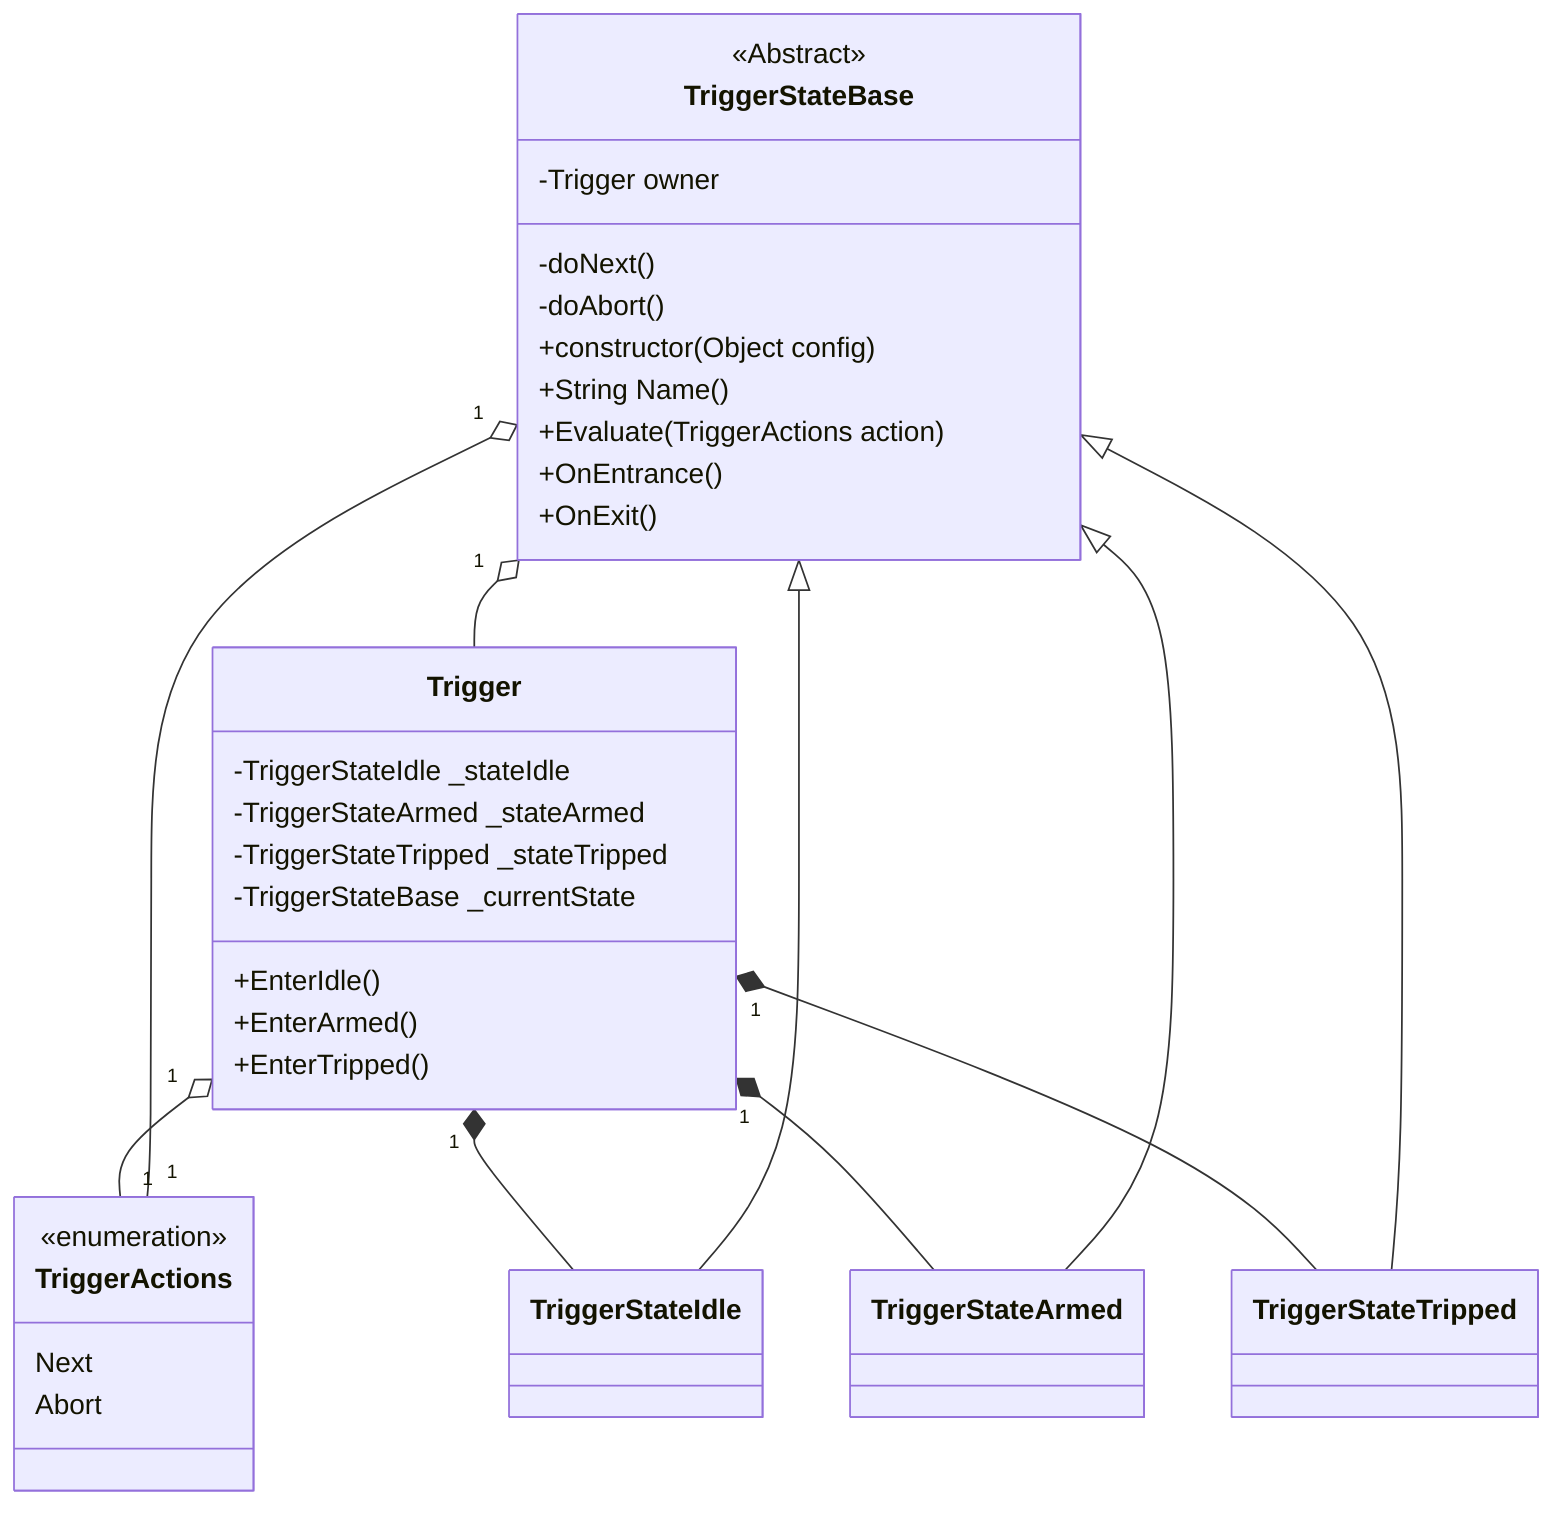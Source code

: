 classDiagram
    class TriggerActions{
        <<enumeration>>
        Next
        Abort
    }
    class Trigger{
        -TriggerStateIdle _stateIdle
        -TriggerStateArmed _stateArmed
        -TriggerStateTripped _stateTripped
        -TriggerStateBase _currentState

        +EnterIdle()
        +EnterArmed()
        +EnterTripped()
    }
    class TriggerStateBase{
       <<Abstract>>
       -Trigger owner
       -doNext()
       -doAbort()
       +constructor(Object config)
       +String Name()
       +Evaluate(TriggerActions action)
       +OnEntrance()
       +OnExit()
    }
    class TriggerStateIdle{

    }
    class TriggerStateArmed{

    }
    class TriggerStateTripped{

    }
    Trigger "1" *-- TriggerStateIdle
    Trigger "1" *-- TriggerStateArmed
    Trigger "1" *-- TriggerStateTripped
    Trigger "1" o-- "1" TriggerActions
    TriggerStateBase "1" o-- "1" TriggerActions
    TriggerStateBase "1" o-- Trigger
    TriggerStateBase <|-- TriggerStateIdle
    TriggerStateBase <|-- TriggerStateArmed
    TriggerStateBase <|-- TriggerStateTripped
